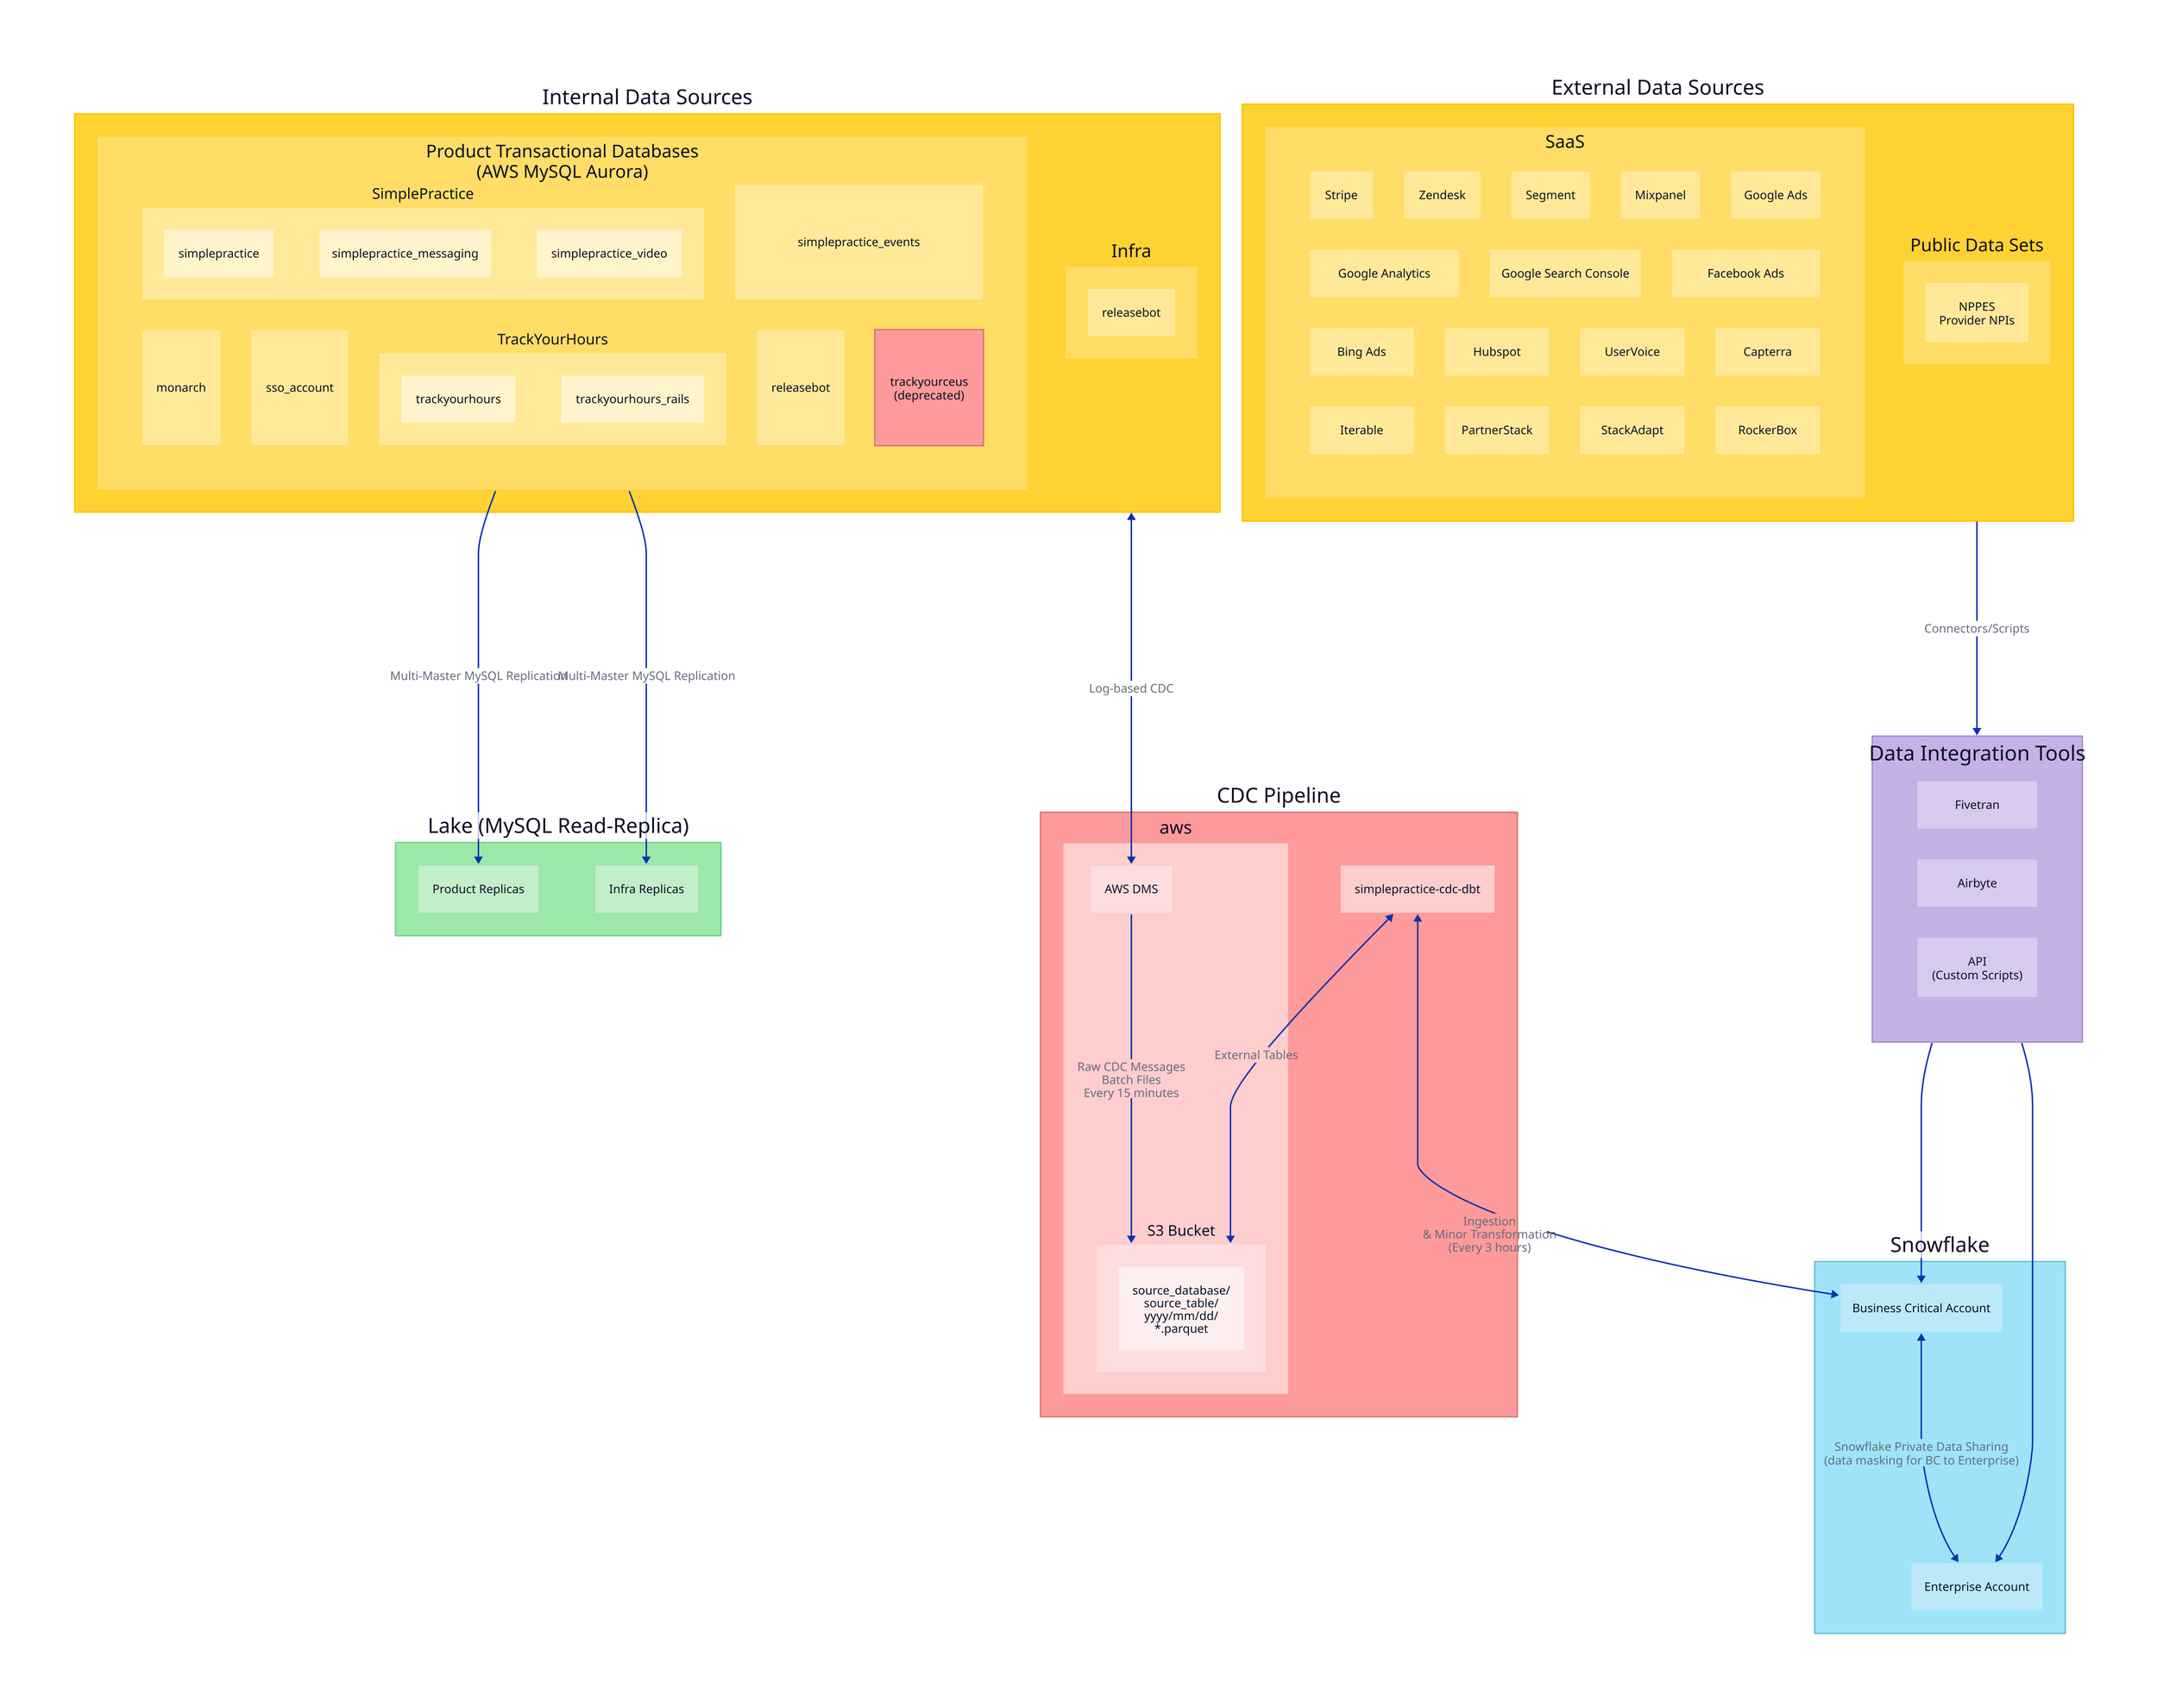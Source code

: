 # Color styles
classes: {
  sun-500: {
    style: {
      fill: "#ffd233"
      stroke: "#ffc700"
    }
  }
  sun-400: {
    style: {
      fill: "#fd6"
      stroke: "#ffd233"
    }
  }
  sun-300: {
    style: {
      fill: "#ffe999"
      stroke: "#fd6"
    }
  }
  sun-200: {
    style: {
      fill: "#fff4cc"
      stroke: "#ffe999"
    }
  }
  sun-100: {
    style: {
      fill: "#fffaeb"
      stroke: "#fff4cc"
    }
  }
  
  mint-500: {
    style: {
      fill: "#9be8a8"
      stroke: "#77d286"
    }
  }
  mint-400: {
    style: {
      fill: "#c2eec9"
      stroke: "#9be8a8"
    }
  }
  mint-300: {
    style: {
      fill: "#d3f3d9"
      stroke: "#c2eec9"
    }
  }
  mint-200: {
    style: {
      fill: "#e5fae7"
      stroke: "#d3f3d9"
    }
  }
  mint-100: {
    style: {
      fill: "#eefcef"
      stroke: "#e5fae7"
    }
  }
  
  clay-500: {
    style: {
      fill: "#fe9a9a"
      stroke: "#dd7878"
    }
  }
  clay-400: {
    style: {
      fill: "#fecdcd"
      stroke: "#fe9a9a"
    }
  }
  clay-300: {
    style: {
      fill: "#fddddd"
      stroke: "#fecdcd"
    }
  }
  clay-200: {
    style: {
      fill: "#fdefef"
      stroke: "#fddddd"
    }
  }
  clay-100: {
    style: {
      fill: "#fef5f5"
      stroke: "#fdefef"
    }
  }
  
  sky-500: {
    style: {
      fill: "#9fe3f9"
      stroke: "#6cc2dd"
    }
  }
  sky-400: {
    style: {
      fill: "#bce9f8"
      stroke: "#9fe3f9"
    }
  }
  sky-300: {
    style: {
      fill: "#cdeff9"
      stroke: "#bce9f8"
    }
  }
  sky-200: {
    style: {
      fill: "#dbf2fa"
      stroke: "#cdeff9"
    }
  }
  sky-100: {
    style: {
      fill: "#e7f5f8"
      stroke: "#dbf2fa"
    }
  }
  grape-500: {
    style: {
      fill: "#c5b1e5"
      stroke: "#aa8cdb"
    }
  }
  grape-400: {
    style: {
      fill: "#d7caed"
      stroke: "#c5b1e5"
    }
  }
  grape-300: {
    style: {
      fill: "#e3daf2"
      stroke: "#d7caed"
    }
  }
  grape-200: {
    style: {
      fill: "#eee8f6"
      stroke: "#e3daf2"
    }
  }
  grape-100: {
    style: {
      fill: "#f7f4fa"
      stroke: "#eee8f6"
    }
  }
}

internal: Internal Data Sources {
  class: sun-500
  product: "Product Transactional Databases\n(AWS MySQL Aurora)" {
    class: sun-400
    grid-rows: 2
    simplepractice: SimplePractice {
      class: sun-300
      simplepractice: simplepractice{
        class: sun-200
      }
      simplepractice_messaging: simplepractice_messaging{
        class: sun-200
      }
      simplepractice_video: simplepractice_video{
        class: sun-200
      }
    }
    simplepractice_events: simplepractice_events{
      class: sun-300
    }
    monarch: monarch{
      class: sun-300
    }
    sso_account: sso_account{
      class: sun-300
    }
    trackyourhours: TrackYourHours {
      class: sun-300
      trackyourhours: trackyourhours{
        class: sun-200
      }
      trackyourhours_rails: trackyourhours_rails{
        class: sun-200
      }
    }
    releasebot: releasebot {
      class: sun-300
    }
    trackyourceus: trackyourceus\n(deprecated){
      class: clay-500
    }
  }
  infra: Infra  {
    class: sun-400
    releasebot: releasebot{
      class: sun-300
    }
  }
}

external: External Data Sources {
  class: sun-500
  saas: SaaS {
    grid-rows: 4
    class: sun-400
    stripe: Stripe {
      class: sun-300
    }
    zendesk: Zendesk {
      class: sun-300
    }
    segment: Segment {
      class: sun-300
    }
    mixpanel: Mixpanel {
      class: sun-300
    }
    google_ads: Google Ads {
      class: sun-300
    }
    google_ana: Google Analytics {
      class: sun-300
    }
    google_search: Google Search Console {
      class: sun-300
    }
    facebook_ads: Facebook Ads {
      class: sun-300
    }
    bing_ads: Bing Ads {
      class: sun-300
    }
    hubspot: Hubspot {
      class: sun-300
    }
    uservoice: UserVoice {
      class: sun-300
    }
    capterra: Capterra {
      class: sun-300
    }
    iterable: Iterable {
      class: sun-300
    }
    partnerstack: PartnerStack {
      class: sun-300
    }
    stackadapt: StackAdapt {
      class: sun-300
    }
    rockerbox: RockerBox {
      class: sun-300
    }
  }
  public: Public Data Sets {
    class: sun-400
    nppes: NPPES\nProvider NPIs{
      class: sun-300
    }
  }
}

lake: Lake (MySQL Read-Replica) {
  class: mint-500
  product: Product Replicas {
    class: mint-400
  }
  infra: Infra Replicas {
    class: mint-400
  }
}

# AWS Services
cdc: CDC Pipeline {
  class: clay-500
  aws: {
    class: clay-400
    dms: AWS DMS {
      class: clay-300
    }
    s3: S3 Bucket {
      class: clay-300
      partitioning: "source_database/\nsource_table/\nyyyy/mm/dd/\n*.parquet"{
        class: clay-200
      }
    }
  }
  dbt: simplepractice-cdc-dbt {
    class: clay-400
  }
}

# Snowflake
snowflake: Snowflake {
  class: sky-500
  bc: Business Critical Account {
    class: sky-400
  }

  enterprise: Enterprise Account {
    class: sky-400
  }
}

integration: Data Integration Tools {
  class: grape-500
  grid-rows: 3
  fivetran: Fivetran {
    class: grape-400
  }
  airbyte: Airbyte {
    class: grape-400
  }
  custom: API\n(Custom Scripts) {
    class: grape-400
  }
}


# # Data flows
internal.product -> lake.product: "Multi-Master MySQL Replication"
internal.product -> lake.infra: "Multi-Master MySQL Replication"
internal <-> cdc.aws.dms: "Log-based CDC"

cdc.aws.dms -> cdc.aws.s3: "Raw CDC Messages\nBatch Files\nEvery 15 minutes"
cdc.dbt <-> cdc.aws.s3: "External Tables"
cdc.dbt <-> snowflake.bc: "Ingestion\n& Minor Transformation\n(Every 3 hours)"

snowflake.bc <-> snowflake.enterprise: "Snowflake Private Data Sharing\n(data masking for BC to Enterprise)"

external -> integration: "Connectors/Scripts"
integration -> snowflake.enterprise
integration -> snowflake.bc